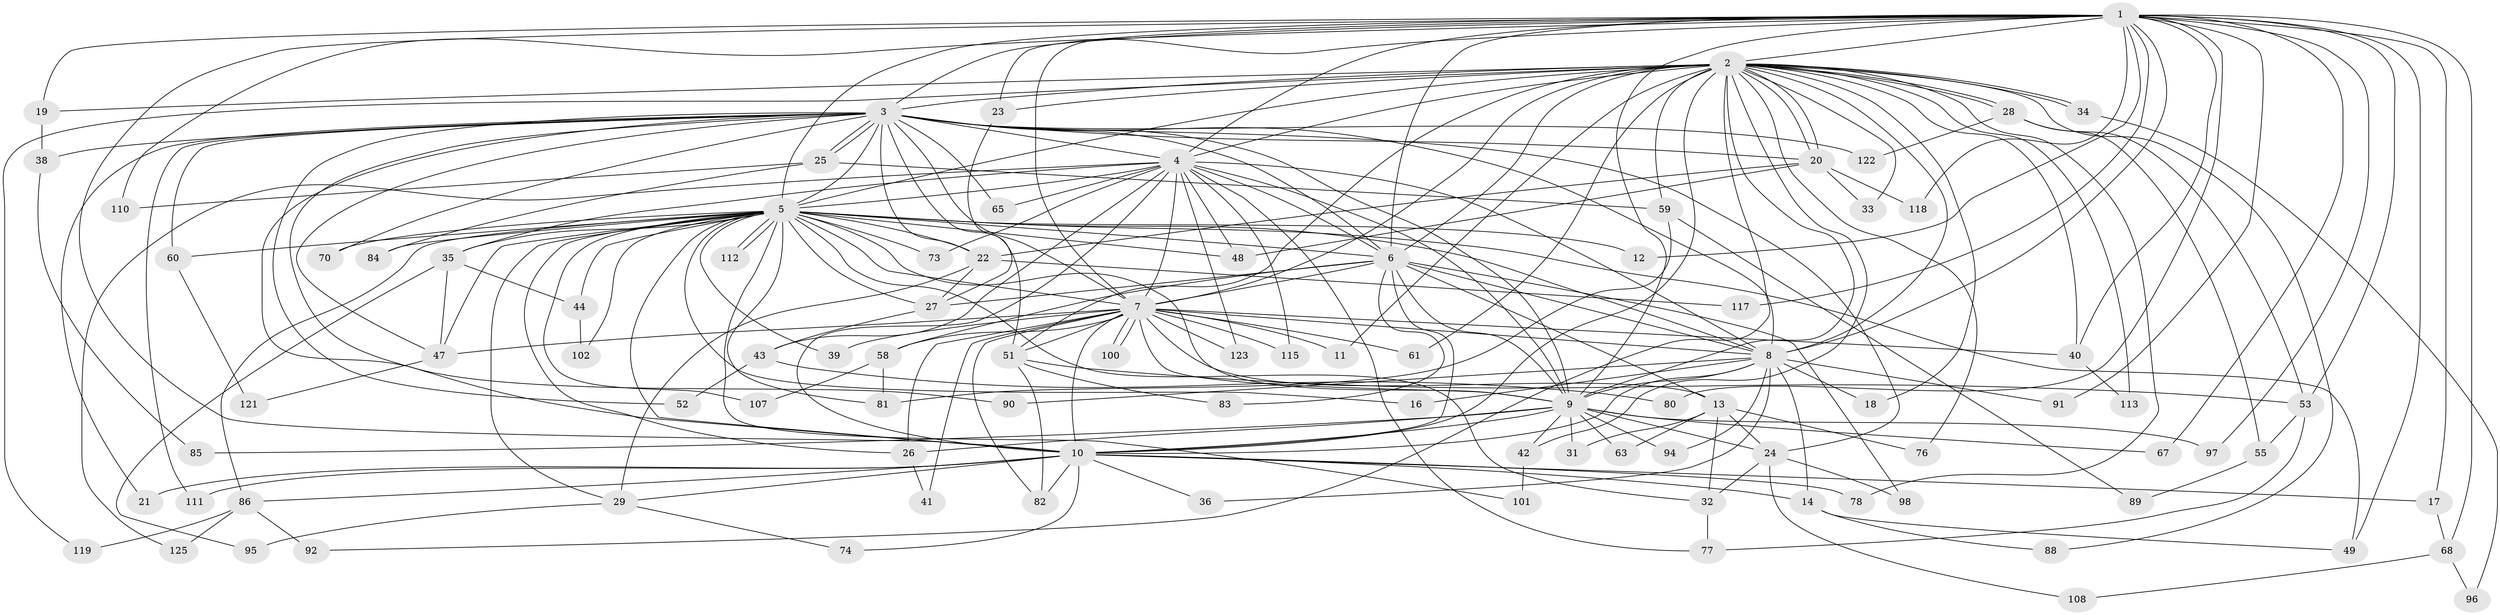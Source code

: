 // original degree distribution, {24: 0.008, 32: 0.008, 23: 0.016, 20: 0.016, 34: 0.008, 14: 0.008, 22: 0.008, 17: 0.008, 3: 0.2, 2: 0.536, 7: 0.016, 5: 0.08, 6: 0.016, 4: 0.072}
// Generated by graph-tools (version 1.1) at 2025/41/03/06/25 10:41:39]
// undirected, 96 vertices, 235 edges
graph export_dot {
graph [start="1"]
  node [color=gray90,style=filled];
  1 [super="+57"];
  2 [super="+50"];
  3 [super="+30"];
  4 [super="+62"];
  5 [super="+64"];
  6 [super="+104"];
  7 [super="+15"];
  8 [super="+72"];
  9 [super="+93"];
  10 [super="+114"];
  11 [super="+69"];
  12;
  13 [super="+45"];
  14 [super="+56"];
  16;
  17;
  18;
  19;
  20 [super="+75"];
  21;
  22 [super="+46"];
  23;
  24 [super="+37"];
  25;
  26 [super="+109"];
  27;
  28 [super="+116"];
  29 [super="+105"];
  31;
  32 [super="+66"];
  33;
  34;
  35 [super="+87"];
  36;
  38;
  39;
  40 [super="+54"];
  41;
  42;
  43;
  44;
  47 [super="+120"];
  48 [super="+79"];
  49;
  51 [super="+71"];
  52;
  53;
  55;
  58 [super="+124"];
  59 [super="+99"];
  60;
  61;
  63;
  65;
  67 [super="+106"];
  68;
  70;
  73;
  74;
  76;
  77 [super="+103"];
  78;
  80;
  81;
  82;
  83;
  84;
  85;
  86;
  88;
  89;
  90;
  91;
  92;
  94;
  95;
  96;
  97;
  98;
  100;
  101;
  102;
  107;
  108;
  110;
  111;
  112;
  113;
  115;
  117;
  118;
  119;
  121;
  122;
  123;
  125;
  1 -- 2 [weight=2];
  1 -- 3;
  1 -- 4;
  1 -- 5;
  1 -- 6;
  1 -- 7;
  1 -- 8;
  1 -- 9;
  1 -- 10;
  1 -- 12;
  1 -- 17;
  1 -- 19;
  1 -- 23;
  1 -- 40;
  1 -- 49;
  1 -- 53;
  1 -- 67;
  1 -- 68;
  1 -- 80;
  1 -- 91;
  1 -- 110;
  1 -- 117;
  1 -- 118;
  1 -- 97;
  2 -- 3;
  2 -- 4;
  2 -- 5 [weight=2];
  2 -- 6;
  2 -- 7;
  2 -- 8;
  2 -- 9;
  2 -- 10;
  2 -- 11 [weight=2];
  2 -- 18;
  2 -- 19;
  2 -- 20;
  2 -- 20;
  2 -- 23;
  2 -- 28;
  2 -- 28;
  2 -- 33;
  2 -- 34;
  2 -- 34;
  2 -- 42;
  2 -- 51;
  2 -- 76;
  2 -- 78;
  2 -- 88;
  2 -- 92;
  2 -- 113;
  2 -- 119;
  2 -- 59 [weight=2];
  2 -- 61;
  2 -- 40;
  3 -- 4;
  3 -- 5;
  3 -- 6;
  3 -- 7;
  3 -- 8;
  3 -- 9;
  3 -- 10;
  3 -- 21;
  3 -- 24;
  3 -- 25;
  3 -- 25;
  3 -- 38;
  3 -- 52;
  3 -- 65;
  3 -- 70;
  3 -- 90;
  3 -- 111;
  3 -- 122;
  3 -- 60;
  3 -- 22;
  3 -- 51;
  3 -- 20;
  3 -- 47;
  4 -- 5;
  4 -- 6;
  4 -- 7;
  4 -- 8 [weight=2];
  4 -- 9;
  4 -- 10 [weight=2];
  4 -- 35;
  4 -- 43;
  4 -- 48;
  4 -- 65;
  4 -- 73;
  4 -- 115;
  4 -- 123;
  4 -- 125;
  4 -- 77;
  5 -- 6;
  5 -- 7;
  5 -- 8;
  5 -- 9 [weight=3];
  5 -- 10;
  5 -- 12;
  5 -- 16;
  5 -- 22;
  5 -- 27;
  5 -- 32;
  5 -- 35;
  5 -- 39;
  5 -- 44;
  5 -- 47;
  5 -- 48;
  5 -- 49;
  5 -- 60;
  5 -- 70;
  5 -- 73;
  5 -- 84;
  5 -- 86;
  5 -- 101;
  5 -- 102;
  5 -- 107;
  5 -- 112;
  5 -- 112;
  5 -- 81;
  5 -- 29;
  5 -- 26;
  6 -- 7;
  6 -- 8;
  6 -- 9;
  6 -- 10;
  6 -- 13;
  6 -- 58;
  6 -- 83;
  6 -- 98;
  6 -- 27;
  7 -- 8;
  7 -- 9 [weight=2];
  7 -- 10;
  7 -- 11;
  7 -- 13;
  7 -- 40;
  7 -- 41;
  7 -- 51;
  7 -- 58;
  7 -- 61;
  7 -- 82;
  7 -- 100;
  7 -- 100;
  7 -- 115;
  7 -- 123;
  7 -- 39;
  7 -- 26;
  7 -- 47;
  8 -- 9;
  8 -- 10;
  8 -- 14;
  8 -- 16;
  8 -- 18;
  8 -- 36;
  8 -- 90;
  8 -- 91;
  8 -- 94;
  9 -- 10;
  9 -- 24 [weight=2];
  9 -- 26;
  9 -- 31;
  9 -- 42;
  9 -- 63;
  9 -- 67 [weight=2];
  9 -- 85;
  9 -- 94;
  9 -- 97;
  10 -- 14;
  10 -- 17;
  10 -- 21;
  10 -- 29;
  10 -- 36;
  10 -- 74;
  10 -- 78;
  10 -- 86;
  10 -- 111;
  10 -- 82;
  13 -- 31;
  13 -- 63;
  13 -- 76;
  13 -- 32;
  13 -- 24;
  14 -- 88;
  14 -- 49;
  17 -- 68;
  19 -- 38;
  20 -- 22;
  20 -- 33;
  20 -- 118;
  20 -- 48;
  22 -- 29;
  22 -- 117;
  22 -- 27;
  23 -- 27;
  24 -- 32;
  24 -- 98;
  24 -- 108;
  25 -- 59;
  25 -- 84;
  25 -- 110;
  26 -- 41;
  27 -- 43;
  28 -- 55;
  28 -- 122;
  28 -- 53;
  29 -- 74;
  29 -- 95;
  32 -- 77;
  34 -- 96;
  35 -- 44;
  35 -- 95;
  35 -- 47;
  38 -- 85;
  40 -- 113;
  42 -- 101;
  43 -- 52;
  43 -- 80;
  44 -- 102;
  47 -- 121;
  51 -- 53;
  51 -- 83;
  51 -- 82;
  53 -- 55;
  53 -- 77;
  55 -- 89;
  58 -- 107;
  58 -- 81;
  59 -- 81;
  59 -- 89;
  60 -- 121;
  68 -- 96;
  68 -- 108;
  86 -- 92;
  86 -- 119;
  86 -- 125;
}
